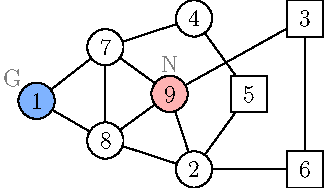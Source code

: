 unitsize(.8cm);

real r = .4;

void draw_circle(pair c, string s, pen p = white) {
	fill(circle(c, r), p);
	draw(circle(c, r), black);
	label(s, c);
}

void draw_square(pair c, string s) {
	path sq = shift(c) * scale(2*r) * shift(-(.5,.5)) * unitsquare;

	fill(sq, white);
	draw(sq, black);
	label(s, c);
}

pair ang(real x) {
	return (Cos(x), Sin(x));
}

real d = 1.75;
pair c9 = (0,0);
pair c5 = d * ang(0);
pair c4 = d * ang(72);
pair c7 = d * ang(144);
pair c8 = d * ang(-144);
pair c2 = d * ang(-72);
pair c1 = c8 + d * ang(150);
pair c6 = c2 + 1.4 * (d, 0);
pair c3 = c4 + 1.4 * (d, 0);

draw(c1 -- c8 -- c2 -- c6 -- c3 -- c9 -- c2 -- c5 -- c4 -- c7 -- c8 -- c9 -- c7 -- c1);

pen G = rgb(.5,.7,1);
pen Nonna = rgb(1,.7,.7);

draw_circle(c1, "1", G);
draw_circle(c2, "2");
draw_square(c3, "3");
draw_circle(c4, "4");
draw_square(c5, "5");
draw_square(c6, "6");
draw_circle(c7, "7");
draw_circle(c8, "8");
draw_circle(c9, "9", Nonna);

label("G", c1, 3NW, gray(.5));
label("N", c9, 3N, gray(.5));